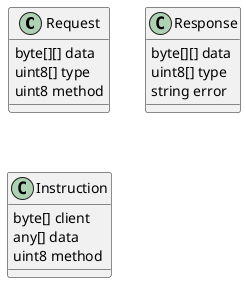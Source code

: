 @startuml Datas

class Request {
    byte[][] data
    uint8[] type
    uint8 method
}

class Response {
    byte[][] data
    uint8[] type
    string error
}

class Instruction {
    byte[] client
    any[] data
    uint8 method
}

@enduml